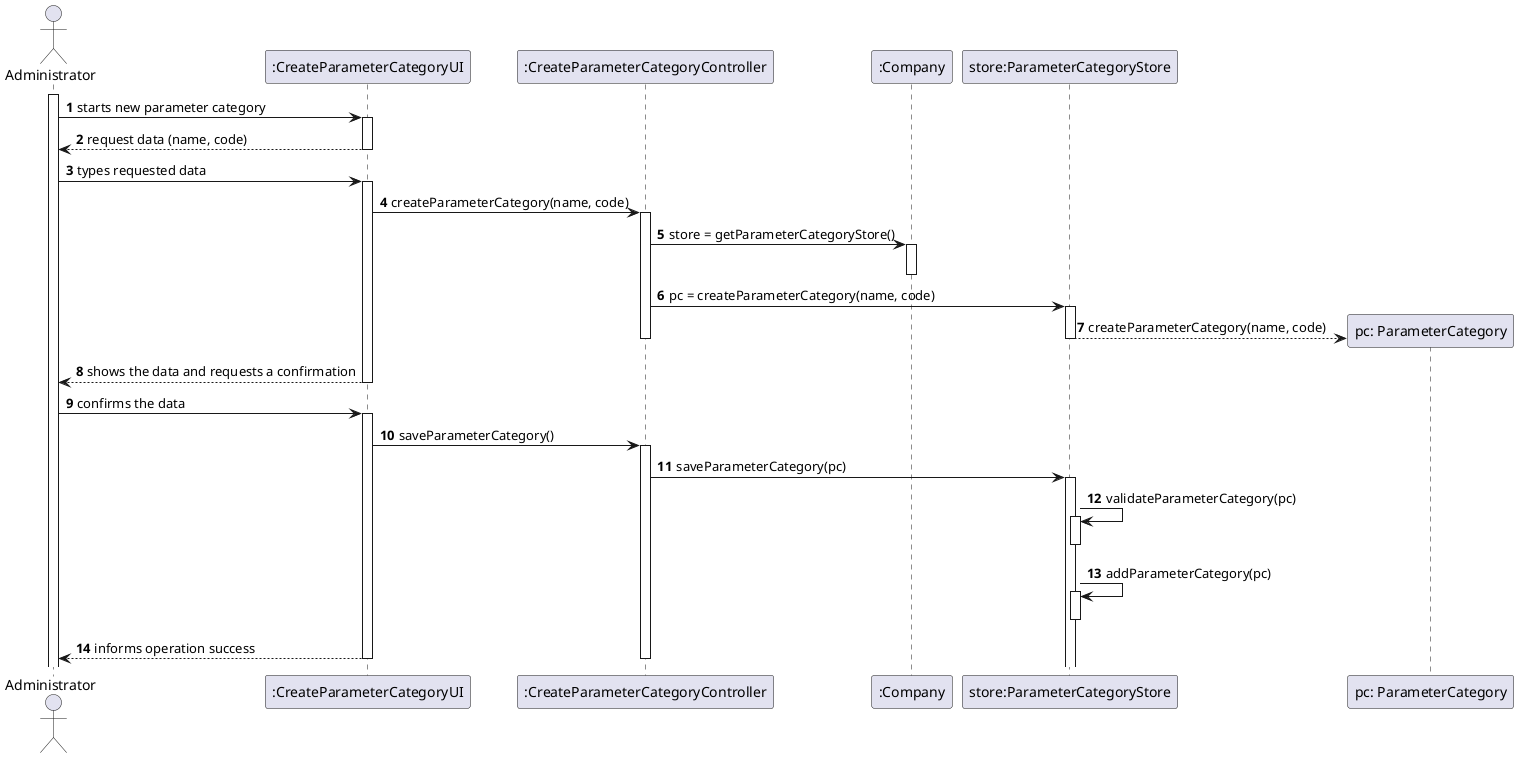 @startuml

autonumber
actor "Administrator" as A
activate A

A -> ":CreateParameterCategoryUI" : starts new parameter category
activate ":CreateParameterCategoryUI"
":CreateParameterCategoryUI" --> A: request data (name, code)
deactivate ":CreateParameterCategoryUI"


A -> ":CreateParameterCategoryUI" : types requested data
activate ":CreateParameterCategoryUI"

":CreateParameterCategoryUI" -> ":CreateParameterCategoryController": createParameterCategory(name, code)
activate ":CreateParameterCategoryController"

":CreateParameterCategoryController" -> ":Company": store = getParameterCategoryStore()
activate ":Company"
deactivate ":Company"



":CreateParameterCategoryController" -> "store:ParameterCategoryStore" : pc = createParameterCategory(name, code)
create "pc: ParameterCategory"
activate "store:ParameterCategoryStore"
"store:ParameterCategoryStore" --> "pc: ParameterCategory": createParameterCategory(name, code)
deactivate "store:ParameterCategoryStore"

deactivate ":CreateParameterCategoryController"
deactivate ":Company"



":CreateParameterCategoryUI" --> A: shows the data and requests a confirmation
deactivate ":CreateParameterCategoryUI"
A -> ":CreateParameterCategoryUI": confirms the data
activate ":CreateParameterCategoryUI"
":CreateParameterCategoryUI" -> ":CreateParameterCategoryController": saveParameterCategory()

activate ":CreateParameterCategoryController"
":CreateParameterCategoryController" -> "store:ParameterCategoryStore" ++: saveParameterCategory(pc)


"store:ParameterCategoryStore" -> "store:ParameterCategoryStore": validateParameterCategory(pc)
activate "store:ParameterCategoryStore"
deactivate "store:ParameterCategoryStore"
"store:ParameterCategoryStore" -> "store:ParameterCategoryStore": addParameterCategory(pc)
activate "store:ParameterCategoryStore"
deactivate "store:ParameterCategoryStore"

":CreateParameterCategoryUI" --> A: informs operation success
deactivate ":CreateParameterCategoryController"
deactivate ":CreateParameterCategoryUI"

@enduml